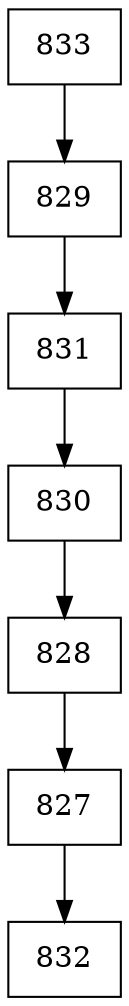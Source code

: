 digraph G {
  node [shape=record];
  node0 [label="{833}"];
  node0 -> node1;
  node1 [label="{829}"];
  node1 -> node2;
  node2 [label="{831}"];
  node2 -> node3;
  node3 [label="{830}"];
  node3 -> node4;
  node4 [label="{828}"];
  node4 -> node5;
  node5 [label="{827}"];
  node5 -> node6;
  node6 [label="{832}"];
}
